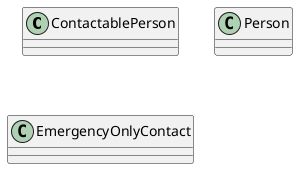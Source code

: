 @startuml
'https://plantuml.com/class-diagram

class ContactablePerson
class Person
class EmergencyOnlyContact



@enduml